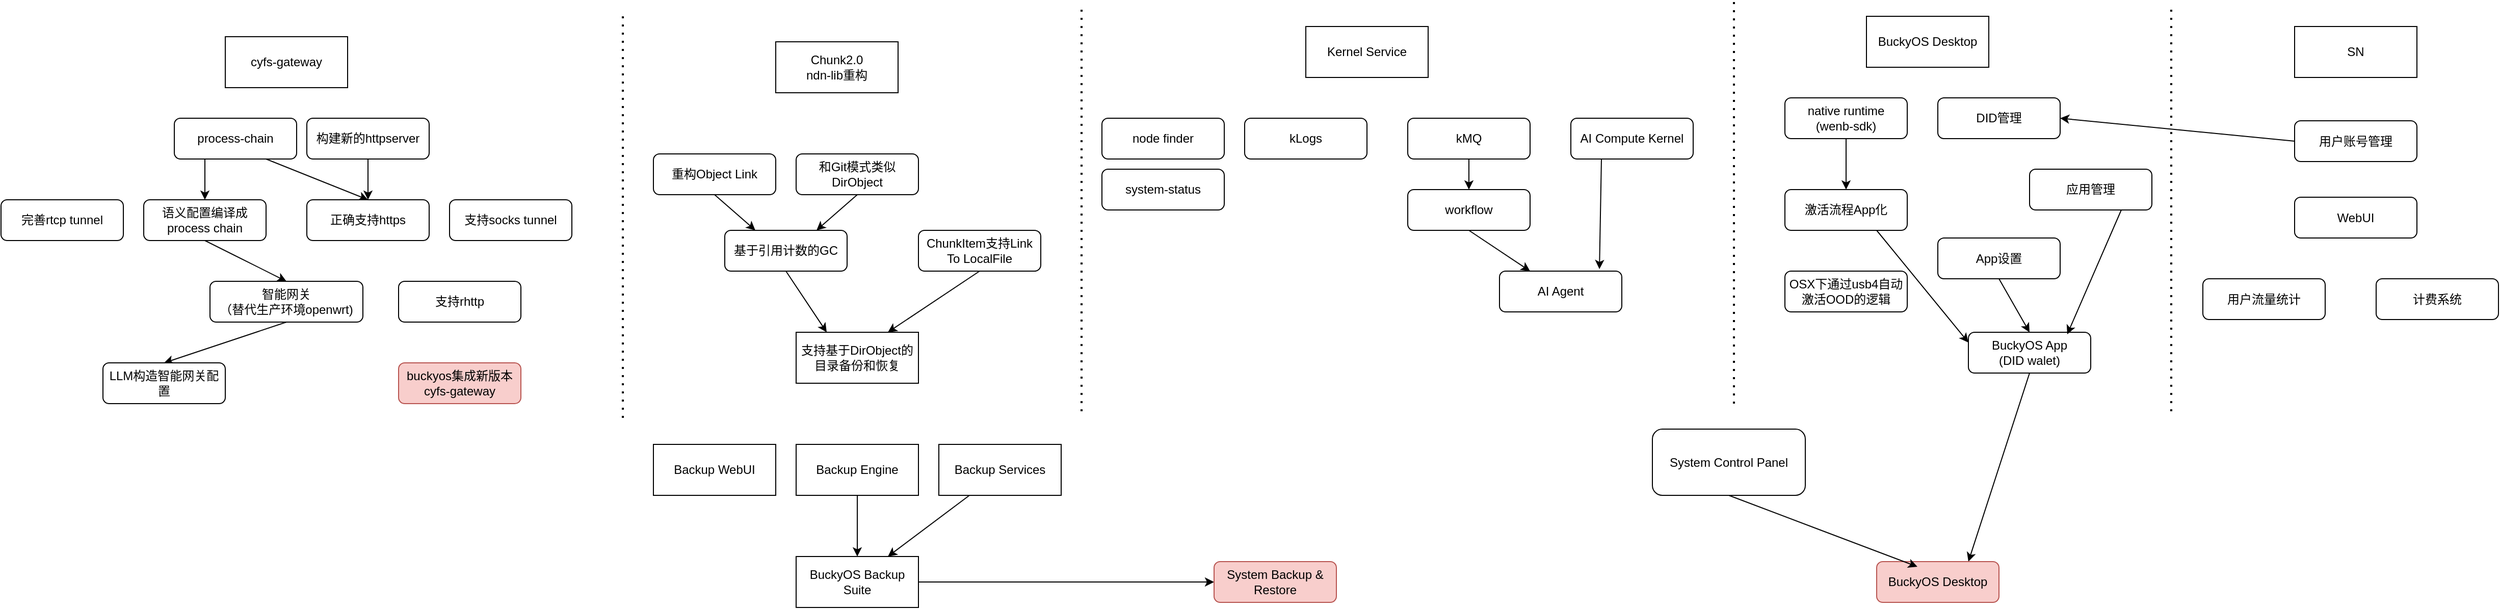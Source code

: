 <mxfile>
    <diagram id="Z-KkFSmm_li4PXl2V6BY" name="Page-1">
        <mxGraphModel dx="3265" dy="1152" grid="1" gridSize="10" guides="1" tooltips="1" connect="1" arrows="1" fold="1" page="1" pageScale="1" pageWidth="1100" pageHeight="850" math="0" shadow="0">
            <root>
                <mxCell id="0"/>
                <mxCell id="1" parent="0"/>
                <mxCell id="2" value="Chunk2.0&lt;div&gt;ndn-lib重构&lt;/div&gt;" style="rounded=0;whiteSpace=wrap;html=1;" parent="1" vertex="1">
                    <mxGeometry x="-270" y="45" width="120" height="50" as="geometry"/>
                </mxCell>
                <mxCell id="6" value="支持基于DirObject的目录备份和恢复" style="rounded=0;whiteSpace=wrap;html=1;" parent="1" vertex="1">
                    <mxGeometry x="-250" y="330" width="120" height="50" as="geometry"/>
                </mxCell>
                <mxCell id="9" value="kLogs" style="rounded=1;whiteSpace=wrap;html=1;" parent="1" vertex="1">
                    <mxGeometry x="190" y="120" width="120" height="40" as="geometry"/>
                </mxCell>
                <mxCell id="14" style="edgeStyle=none;html=1;exitX=0.5;exitY=1;exitDx=0;exitDy=0;" parent="1" source="10" target="11" edge="1">
                    <mxGeometry relative="1" as="geometry"/>
                </mxCell>
                <mxCell id="10" value="kMQ" style="rounded=1;whiteSpace=wrap;html=1;" parent="1" vertex="1">
                    <mxGeometry x="350" y="120" width="120" height="40" as="geometry"/>
                </mxCell>
                <mxCell id="76" style="edgeStyle=none;html=1;exitX=0.5;exitY=1;exitDx=0;exitDy=0;entryX=0.25;entryY=0;entryDx=0;entryDy=0;" edge="1" parent="1" source="11" target="75">
                    <mxGeometry relative="1" as="geometry"/>
                </mxCell>
                <mxCell id="11" value="workflow" style="rounded=1;whiteSpace=wrap;html=1;" parent="1" vertex="1">
                    <mxGeometry x="350" y="190" width="120" height="40" as="geometry"/>
                </mxCell>
                <mxCell id="21" value="BuckyOS Desktop" style="rounded=0;whiteSpace=wrap;html=1;" parent="1" vertex="1">
                    <mxGeometry x="800" y="20" width="120" height="50" as="geometry"/>
                </mxCell>
                <mxCell id="100" style="edgeStyle=none;html=1;exitX=0.5;exitY=1;exitDx=0;exitDy=0;entryX=0.75;entryY=0;entryDx=0;entryDy=0;" edge="1" parent="1" source="22" target="98">
                    <mxGeometry relative="1" as="geometry"/>
                </mxCell>
                <mxCell id="22" value="BuckyOS App&lt;div&gt;(DID walet)&lt;/div&gt;" style="rounded=1;whiteSpace=wrap;html=1;" parent="1" vertex="1">
                    <mxGeometry x="900" y="330" width="120" height="40" as="geometry"/>
                </mxCell>
                <mxCell id="94" style="edgeStyle=none;html=1;exitX=0.5;exitY=1;exitDx=0;exitDy=0;entryX=0.5;entryY=0;entryDx=0;entryDy=0;" edge="1" parent="1" source="23" target="88">
                    <mxGeometry relative="1" as="geometry"/>
                </mxCell>
                <mxCell id="23" value="native runtime&lt;div&gt;(wenb-sdk)&lt;/div&gt;" style="rounded=1;whiteSpace=wrap;html=1;" parent="1" vertex="1">
                    <mxGeometry x="720" y="100" width="120" height="40" as="geometry"/>
                </mxCell>
                <mxCell id="24" value="OSX下通过usb4自动激活OOD的逻辑" style="rounded=1;whiteSpace=wrap;html=1;" parent="1" vertex="1">
                    <mxGeometry x="720" y="270" width="120" height="40" as="geometry"/>
                </mxCell>
                <mxCell id="26" value="cyfs-gateway" style="rounded=0;whiteSpace=wrap;html=1;" parent="1" vertex="1">
                    <mxGeometry x="-810" y="40" width="120" height="50" as="geometry"/>
                </mxCell>
                <mxCell id="33" style="edgeStyle=none;html=1;exitX=0.25;exitY=1;exitDx=0;exitDy=0;entryX=0.5;entryY=0;entryDx=0;entryDy=0;" parent="1" source="27" target="28" edge="1">
                    <mxGeometry relative="1" as="geometry"/>
                </mxCell>
                <mxCell id="34" style="edgeStyle=none;html=1;exitX=0.75;exitY=1;exitDx=0;exitDy=0;entryX=0.5;entryY=0;entryDx=0;entryDy=0;" parent="1" source="27" target="29" edge="1">
                    <mxGeometry relative="1" as="geometry"/>
                </mxCell>
                <mxCell id="27" value="process-chain" style="rounded=1;whiteSpace=wrap;html=1;" parent="1" vertex="1">
                    <mxGeometry x="-860" y="120" width="120" height="40" as="geometry"/>
                </mxCell>
                <mxCell id="35" style="edgeStyle=none;html=1;exitX=0.5;exitY=1;exitDx=0;exitDy=0;entryX=0.5;entryY=0;entryDx=0;entryDy=0;" parent="1" source="28" target="31" edge="1">
                    <mxGeometry relative="1" as="geometry"/>
                </mxCell>
                <mxCell id="28" value="语义配置编译成process chain" style="rounded=1;whiteSpace=wrap;html=1;" parent="1" vertex="1">
                    <mxGeometry x="-890" y="200" width="120" height="40" as="geometry"/>
                </mxCell>
                <mxCell id="29" value="正确支持https" style="rounded=1;whiteSpace=wrap;html=1;" parent="1" vertex="1">
                    <mxGeometry x="-730" y="200" width="120" height="40" as="geometry"/>
                </mxCell>
                <mxCell id="36" style="edgeStyle=none;html=1;exitX=0.5;exitY=1;exitDx=0;exitDy=0;entryX=0.5;entryY=0;entryDx=0;entryDy=0;" parent="1" source="31" target="32" edge="1">
                    <mxGeometry relative="1" as="geometry"/>
                </mxCell>
                <mxCell id="31" value="智能网关&lt;div&gt;（替代生产环境openwrt)&lt;/div&gt;" style="rounded=1;whiteSpace=wrap;html=1;" parent="1" vertex="1">
                    <mxGeometry x="-825" y="280" width="150" height="40" as="geometry"/>
                </mxCell>
                <mxCell id="32" value="LLM构造智能网关配置" style="rounded=1;whiteSpace=wrap;html=1;" parent="1" vertex="1">
                    <mxGeometry x="-930" y="360" width="120" height="40" as="geometry"/>
                </mxCell>
                <mxCell id="40" value="AI Compute Kernel" style="rounded=1;whiteSpace=wrap;html=1;" parent="1" vertex="1">
                    <mxGeometry x="510" y="120" width="120" height="40" as="geometry"/>
                </mxCell>
                <mxCell id="45" value="Kernel Service" style="rounded=0;whiteSpace=wrap;html=1;" parent="1" vertex="1">
                    <mxGeometry x="250" y="30" width="120" height="50" as="geometry"/>
                </mxCell>
                <mxCell id="46" value="node finder" style="rounded=1;whiteSpace=wrap;html=1;" parent="1" vertex="1">
                    <mxGeometry x="50" y="120" width="120" height="40" as="geometry"/>
                </mxCell>
                <mxCell id="47" value="system-status" style="rounded=1;whiteSpace=wrap;html=1;" parent="1" vertex="1">
                    <mxGeometry x="50" y="170" width="120" height="40" as="geometry"/>
                </mxCell>
                <mxCell id="58" value="支持socks tunnel" style="rounded=1;whiteSpace=wrap;html=1;" vertex="1" parent="1">
                    <mxGeometry x="-590" y="200" width="120" height="40" as="geometry"/>
                </mxCell>
                <mxCell id="59" value="完善rtcp tunnel" style="rounded=1;whiteSpace=wrap;html=1;" vertex="1" parent="1">
                    <mxGeometry x="-1030" y="200" width="120" height="40" as="geometry"/>
                </mxCell>
                <mxCell id="61" style="edgeStyle=none;html=1;exitX=0.5;exitY=1;exitDx=0;exitDy=0;" edge="1" parent="1" source="60" target="29">
                    <mxGeometry relative="1" as="geometry"/>
                </mxCell>
                <mxCell id="60" value="构建新的httpserver" style="rounded=1;whiteSpace=wrap;html=1;" vertex="1" parent="1">
                    <mxGeometry x="-730" y="120" width="120" height="40" as="geometry"/>
                </mxCell>
                <mxCell id="62" value="支持rhttp" style="rounded=1;whiteSpace=wrap;html=1;" vertex="1" parent="1">
                    <mxGeometry x="-640" y="280" width="120" height="40" as="geometry"/>
                </mxCell>
                <mxCell id="63" value="buckyos集成新版本cyfs-gateway" style="rounded=1;whiteSpace=wrap;html=1;fillColor=#f8cecc;strokeColor=#b85450;" vertex="1" parent="1">
                    <mxGeometry x="-640" y="360" width="120" height="40" as="geometry"/>
                </mxCell>
                <mxCell id="70" style="edgeStyle=none;html=1;exitX=0.5;exitY=1;exitDx=0;exitDy=0;entryX=0.75;entryY=0;entryDx=0;entryDy=0;" edge="1" parent="1" source="7" target="64">
                    <mxGeometry relative="1" as="geometry"/>
                </mxCell>
                <mxCell id="7" value="和Git模式类似DirObject" style="rounded=1;whiteSpace=wrap;html=1;" parent="1" vertex="1">
                    <mxGeometry x="-250" y="155" width="120" height="40" as="geometry"/>
                </mxCell>
                <mxCell id="69" style="edgeStyle=none;html=1;exitX=0.5;exitY=1;exitDx=0;exitDy=0;entryX=0.25;entryY=0;entryDx=0;entryDy=0;" edge="1" parent="1" source="66" target="64">
                    <mxGeometry relative="1" as="geometry"/>
                </mxCell>
                <mxCell id="66" value="重构Object Link" style="rounded=1;whiteSpace=wrap;html=1;" vertex="1" parent="1">
                    <mxGeometry x="-390" y="155" width="120" height="40" as="geometry"/>
                </mxCell>
                <mxCell id="67" value="" style="endArrow=none;dashed=1;html=1;dashPattern=1 3;strokeWidth=2;" edge="1" parent="1">
                    <mxGeometry width="50" height="50" relative="1" as="geometry">
                        <mxPoint x="-420" y="414" as="sourcePoint"/>
                        <mxPoint x="-420" y="19" as="targetPoint"/>
                    </mxGeometry>
                </mxCell>
                <mxCell id="72" style="edgeStyle=none;html=1;exitX=0.5;exitY=1;exitDx=0;exitDy=0;entryX=0.25;entryY=0;entryDx=0;entryDy=0;" edge="1" parent="1" source="64" target="6">
                    <mxGeometry relative="1" as="geometry"/>
                </mxCell>
                <mxCell id="64" value="基于引用计数的GC" style="rounded=1;whiteSpace=wrap;html=1;" vertex="1" parent="1">
                    <mxGeometry x="-320" y="230" width="120" height="40" as="geometry"/>
                </mxCell>
                <mxCell id="71" style="edgeStyle=none;html=1;exitX=0.5;exitY=1;exitDx=0;exitDy=0;entryX=0.75;entryY=0;entryDx=0;entryDy=0;" edge="1" parent="1" source="68" target="6">
                    <mxGeometry relative="1" as="geometry"/>
                </mxCell>
                <mxCell id="68" value="ChunkItem支持Link To LocalFile" style="rounded=1;whiteSpace=wrap;html=1;" vertex="1" parent="1">
                    <mxGeometry x="-130" y="230" width="120" height="40" as="geometry"/>
                </mxCell>
                <mxCell id="73" value="" style="endArrow=none;dashed=1;html=1;dashPattern=1 3;strokeWidth=2;" edge="1" parent="1">
                    <mxGeometry width="50" height="50" relative="1" as="geometry">
                        <mxPoint x="30" y="407.5" as="sourcePoint"/>
                        <mxPoint x="30" y="12.5" as="targetPoint"/>
                    </mxGeometry>
                </mxCell>
                <mxCell id="74" value="" style="endArrow=none;dashed=1;html=1;dashPattern=1 3;strokeWidth=2;" edge="1" parent="1">
                    <mxGeometry width="50" height="50" relative="1" as="geometry">
                        <mxPoint x="670" y="400" as="sourcePoint"/>
                        <mxPoint x="670" y="5" as="targetPoint"/>
                    </mxGeometry>
                </mxCell>
                <mxCell id="75" value="AI Agent" style="rounded=1;whiteSpace=wrap;html=1;" vertex="1" parent="1">
                    <mxGeometry x="440" y="270" width="120" height="40" as="geometry"/>
                </mxCell>
                <mxCell id="77" style="edgeStyle=none;html=1;exitX=0.25;exitY=1;exitDx=0;exitDy=0;entryX=0.817;entryY=-0.05;entryDx=0;entryDy=0;entryPerimeter=0;" edge="1" parent="1" source="40" target="75">
                    <mxGeometry relative="1" as="geometry"/>
                </mxCell>
                <mxCell id="78" value="SN" style="rounded=0;whiteSpace=wrap;html=1;" vertex="1" parent="1">
                    <mxGeometry x="1220" y="30" width="120" height="50" as="geometry"/>
                </mxCell>
                <mxCell id="79" value="" style="endArrow=none;dashed=1;html=1;dashPattern=1 3;strokeWidth=2;" edge="1" parent="1">
                    <mxGeometry width="50" height="50" relative="1" as="geometry">
                        <mxPoint x="1099" y="407.5" as="sourcePoint"/>
                        <mxPoint x="1099" y="12.5" as="targetPoint"/>
                    </mxGeometry>
                </mxCell>
                <mxCell id="80" value="Backup WebUI" style="rounded=0;whiteSpace=wrap;html=1;" vertex="1" parent="1">
                    <mxGeometry x="-390" y="440" width="120" height="50" as="geometry"/>
                </mxCell>
                <mxCell id="86" style="edgeStyle=none;html=1;exitX=0.5;exitY=1;exitDx=0;exitDy=0;" edge="1" parent="1" source="81" target="83">
                    <mxGeometry relative="1" as="geometry"/>
                </mxCell>
                <mxCell id="81" value="Backup Engine" style="rounded=0;whiteSpace=wrap;html=1;" vertex="1" parent="1">
                    <mxGeometry x="-250" y="440" width="120" height="50" as="geometry"/>
                </mxCell>
                <mxCell id="87" style="edgeStyle=none;html=1;exitX=0.25;exitY=1;exitDx=0;exitDy=0;entryX=0.75;entryY=0;entryDx=0;entryDy=0;" edge="1" parent="1" source="82" target="83">
                    <mxGeometry relative="1" as="geometry"/>
                </mxCell>
                <mxCell id="82" value="Backup Services" style="rounded=0;whiteSpace=wrap;html=1;" vertex="1" parent="1">
                    <mxGeometry x="-110" y="440" width="120" height="50" as="geometry"/>
                </mxCell>
                <mxCell id="85" style="edgeStyle=none;html=1;exitX=1;exitY=0.5;exitDx=0;exitDy=0;" edge="1" parent="1" source="83" target="84">
                    <mxGeometry relative="1" as="geometry"/>
                </mxCell>
                <mxCell id="83" value="BuckyOS Backup Suite" style="rounded=0;whiteSpace=wrap;html=1;" vertex="1" parent="1">
                    <mxGeometry x="-250" y="550" width="120" height="50" as="geometry"/>
                </mxCell>
                <mxCell id="84" value="System Backup &amp;amp; Restore" style="rounded=1;whiteSpace=wrap;html=1;fillColor=#f8cecc;strokeColor=#b85450;" vertex="1" parent="1">
                    <mxGeometry x="160" y="555" width="120" height="40" as="geometry"/>
                </mxCell>
                <mxCell id="101" style="edgeStyle=none;html=1;exitX=0.75;exitY=1;exitDx=0;exitDy=0;entryX=0;entryY=0.25;entryDx=0;entryDy=0;" edge="1" parent="1" source="88" target="22">
                    <mxGeometry relative="1" as="geometry"/>
                </mxCell>
                <mxCell id="88" value="激活流程App化" style="rounded=1;whiteSpace=wrap;html=1;" vertex="1" parent="1">
                    <mxGeometry x="720" y="190" width="120" height="40" as="geometry"/>
                </mxCell>
                <mxCell id="89" value="WebUI" style="rounded=1;whiteSpace=wrap;html=1;" vertex="1" parent="1">
                    <mxGeometry x="1220" y="197.5" width="120" height="40" as="geometry"/>
                </mxCell>
                <mxCell id="105" style="edgeStyle=none;html=1;exitX=0;exitY=0.5;exitDx=0;exitDy=0;entryX=1;entryY=0.5;entryDx=0;entryDy=0;" edge="1" parent="1" source="90" target="95">
                    <mxGeometry relative="1" as="geometry"/>
                </mxCell>
                <mxCell id="90" value="用户账号管理" style="rounded=1;whiteSpace=wrap;html=1;" vertex="1" parent="1">
                    <mxGeometry x="1220" y="122.5" width="120" height="40" as="geometry"/>
                </mxCell>
                <mxCell id="91" value="计费系统" style="rounded=1;whiteSpace=wrap;html=1;" vertex="1" parent="1">
                    <mxGeometry x="1300" y="277.5" width="120" height="40" as="geometry"/>
                </mxCell>
                <mxCell id="92" value="用户流量统计" style="rounded=1;whiteSpace=wrap;html=1;" vertex="1" parent="1">
                    <mxGeometry x="1130" y="277.5" width="120" height="40" as="geometry"/>
                </mxCell>
                <mxCell id="93" value="System Control Panel" style="rounded=1;whiteSpace=wrap;html=1;" vertex="1" parent="1">
                    <mxGeometry x="590" y="425" width="150" height="65" as="geometry"/>
                </mxCell>
                <mxCell id="95" value="DID管理" style="rounded=1;whiteSpace=wrap;html=1;" vertex="1" parent="1">
                    <mxGeometry x="870" y="100" width="120" height="40" as="geometry"/>
                </mxCell>
                <mxCell id="96" value="应用管理" style="rounded=1;whiteSpace=wrap;html=1;" vertex="1" parent="1">
                    <mxGeometry x="960" y="170" width="120" height="40" as="geometry"/>
                </mxCell>
                <mxCell id="102" style="edgeStyle=none;html=1;exitX=0.5;exitY=1;exitDx=0;exitDy=0;entryX=0.5;entryY=0;entryDx=0;entryDy=0;" edge="1" parent="1" source="97" target="22">
                    <mxGeometry relative="1" as="geometry"/>
                </mxCell>
                <mxCell id="97" value="App设置" style="rounded=1;whiteSpace=wrap;html=1;" vertex="1" parent="1">
                    <mxGeometry x="870" y="237.5" width="120" height="40" as="geometry"/>
                </mxCell>
                <mxCell id="98" value="BuckyOS Desktop" style="rounded=1;whiteSpace=wrap;html=1;fillColor=#f8cecc;strokeColor=#b85450;" vertex="1" parent="1">
                    <mxGeometry x="810" y="555" width="120" height="40" as="geometry"/>
                </mxCell>
                <mxCell id="99" style="edgeStyle=none;html=1;exitX=0.5;exitY=1;exitDx=0;exitDy=0;entryX=0.333;entryY=0.125;entryDx=0;entryDy=0;entryPerimeter=0;" edge="1" parent="1" source="93" target="98">
                    <mxGeometry relative="1" as="geometry"/>
                </mxCell>
                <mxCell id="103" style="edgeStyle=none;html=1;exitX=0.75;exitY=1;exitDx=0;exitDy=0;entryX=0.808;entryY=0.05;entryDx=0;entryDy=0;entryPerimeter=0;" edge="1" parent="1" source="96" target="22">
                    <mxGeometry relative="1" as="geometry"/>
                </mxCell>
            </root>
        </mxGraphModel>
    </diagram>
</mxfile>